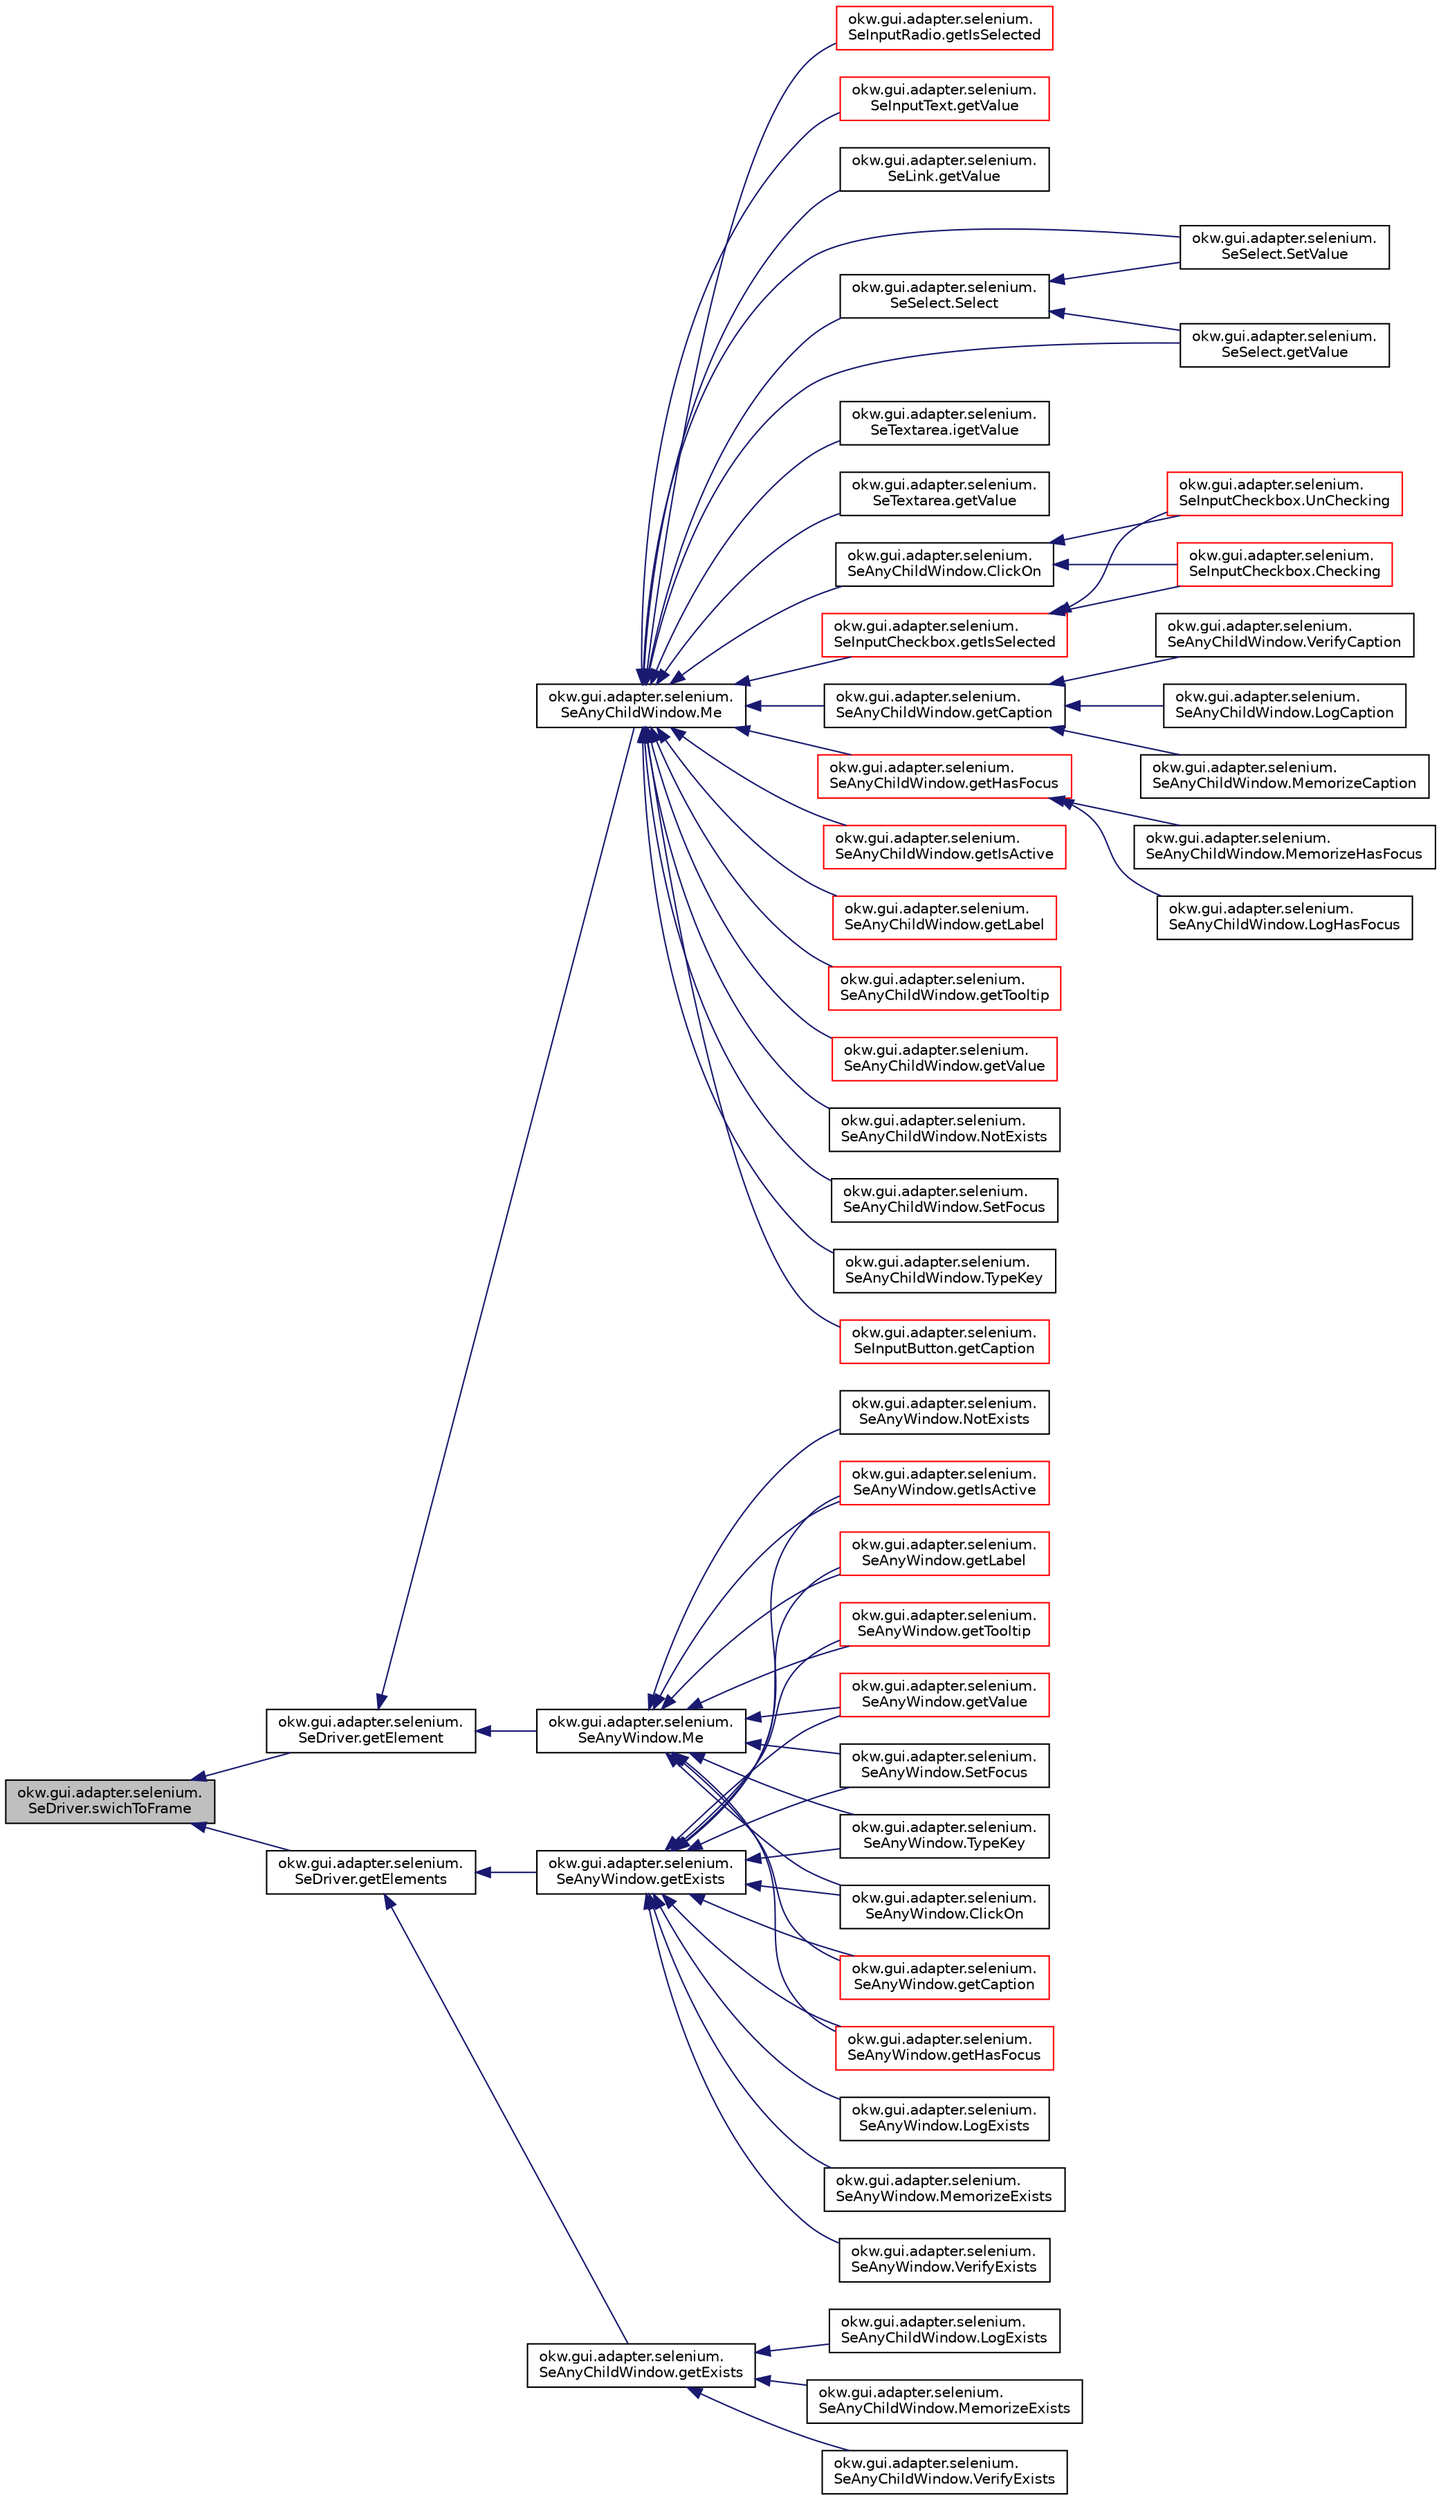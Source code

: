 digraph "okw.gui.adapter.selenium.SeDriver.swichToFrame"
{
 // INTERACTIVE_SVG=YES
  edge [fontname="Helvetica",fontsize="10",labelfontname="Helvetica",labelfontsize="10"];
  node [fontname="Helvetica",fontsize="10",shape=record];
  rankdir="LR";
  Node224 [label="okw.gui.adapter.selenium.\lSeDriver.swichToFrame",height=0.2,width=0.4,color="black", fillcolor="grey75", style="filled", fontcolor="black"];
  Node224 -> Node225 [dir="back",color="midnightblue",fontsize="10",style="solid",fontname="Helvetica"];
  Node225 [label="okw.gui.adapter.selenium.\lSeDriver.getElement",height=0.2,width=0.4,color="black", fillcolor="white", style="filled",URL="$classokw_1_1gui_1_1adapter_1_1selenium_1_1_se_driver.html#ae08fe1cf4c694bb3a4dfb1f1837b26bc",tooltip="Ermittelt das Webelement mit der gegebenen frameID und dem gegebenen Locator. "];
  Node225 -> Node226 [dir="back",color="midnightblue",fontsize="10",style="solid",fontname="Helvetica"];
  Node226 [label="okw.gui.adapter.selenium.\lSeAnyChildWindow.Me",height=0.2,width=0.4,color="black", fillcolor="white", style="filled",URL="$classokw_1_1gui_1_1adapter_1_1selenium_1_1_se_any_child_window.html#a9a138af1fc6ff850d708d66f308a2525",tooltip="Ermittelt aus dem gegebenen Locator das DOM-Elelement, welches das Objekt representiert. "];
  Node226 -> Node227 [dir="back",color="midnightblue",fontsize="10",style="solid",fontname="Helvetica"];
  Node227 [label="okw.gui.adapter.selenium.\lSeAnyChildWindow.ClickOn",height=0.2,width=0.4,color="black", fillcolor="white", style="filled",URL="$classokw_1_1gui_1_1adapter_1_1selenium_1_1_se_any_child_window.html#a16df325c8b8bb0e360ac9d9dbb50d91e",tooltip="Klickt auf das aktuelle Objekt. "];
  Node227 -> Node228 [dir="back",color="midnightblue",fontsize="10",style="solid",fontname="Helvetica"];
  Node228 [label="okw.gui.adapter.selenium.\lSeInputCheckbox.Checking",height=0.2,width=0.4,color="red", fillcolor="white", style="filled",URL="$classokw_1_1gui_1_1adapter_1_1selenium_1_1_se_input_checkbox.html#adb5453c4394bcc84970ed9394e516503",tooltip="Method verlässt die Checkbox immer angehakt, egal ob diese vorher angehakt war oder nicht..."];
  Node227 -> Node231 [dir="back",color="midnightblue",fontsize="10",style="solid",fontname="Helvetica"];
  Node231 [label="okw.gui.adapter.selenium.\lSeInputCheckbox.UnChecking",height=0.2,width=0.4,color="red", fillcolor="white", style="filled",URL="$classokw_1_1gui_1_1adapter_1_1selenium_1_1_se_input_checkbox.html#a199da37b695d0acd29d83b4eed240418",tooltip="Method verlässt die Checkbox immer unangehakt, egal ob sie vorher angehakt war oder nicht..."];
  Node226 -> Node232 [dir="back",color="midnightblue",fontsize="10",style="solid",fontname="Helvetica"];
  Node232 [label="okw.gui.adapter.selenium.\lSeAnyChildWindow.getCaption",height=0.2,width=0.4,color="black", fillcolor="white", style="filled",URL="$classokw_1_1gui_1_1adapter_1_1selenium_1_1_se_any_child_window.html#a6dbc784267dbac3feef5e421ece9aced",tooltip="Ermittelt den textuellen Inhalt der Überschrift eines HTML-Tags anhand des Attributee \"textContent\"..."];
  Node232 -> Node233 [dir="back",color="midnightblue",fontsize="10",style="solid",fontname="Helvetica"];
  Node233 [label="okw.gui.adapter.selenium.\lSeAnyChildWindow.LogCaption",height=0.2,width=0.4,color="black", fillcolor="white", style="filled",URL="$classokw_1_1gui_1_1adapter_1_1selenium_1_1_se_any_child_window.html#a92bd154bf0387bd4044fb9065d8b6113",tooltip="Ermittelt den textuellen Inhalt der Beschriftung (Caption). "];
  Node232 -> Node234 [dir="back",color="midnightblue",fontsize="10",style="solid",fontname="Helvetica"];
  Node234 [label="okw.gui.adapter.selenium.\lSeAnyChildWindow.MemorizeCaption",height=0.2,width=0.4,color="black", fillcolor="white", style="filled",URL="$classokw_1_1gui_1_1adapter_1_1selenium_1_1_se_any_child_window.html#a414b8352e88e27441e9d846d8df55582",tooltip="Ermittelt den textuellen Inhalt des Caption/Überschrift für das Schlüsselwort MerkeWert. "];
  Node232 -> Node235 [dir="back",color="midnightblue",fontsize="10",style="solid",fontname="Helvetica"];
  Node235 [label="okw.gui.adapter.selenium.\lSeAnyChildWindow.VerifyCaption",height=0.2,width=0.4,color="black", fillcolor="white", style="filled",URL="$classokw_1_1gui_1_1adapter_1_1selenium_1_1_se_any_child_window.html#adb0bc830a5de2ff25a9ea84a80e83c6a",tooltip="Ermittelt den textuellen Inhalt des ToolTips. "];
  Node226 -> Node236 [dir="back",color="midnightblue",fontsize="10",style="solid",fontname="Helvetica"];
  Node236 [label="okw.gui.adapter.selenium.\lSeAnyChildWindow.getHasFocus",height=0.2,width=0.4,color="red", fillcolor="white", style="filled",URL="$classokw_1_1gui_1_1adapter_1_1selenium_1_1_se_any_child_window.html#a3dd9beab770c688211a9244ce308505c",tooltip="Methode liefert den aktuellen Zustand Wert des Focus. "];
  Node236 -> Node237 [dir="back",color="midnightblue",fontsize="10",style="solid",fontname="Helvetica"];
  Node237 [label="okw.gui.adapter.selenium.\lSeAnyChildWindow.LogHasFocus",height=0.2,width=0.4,color="black", fillcolor="white", style="filled",URL="$classokw_1_1gui_1_1adapter_1_1selenium_1_1_se_any_child_window.html#a4b2c518a6da93a0960fed6da1cba688c",tooltip="LogHasFocus loggt, ob das aktuelle Objekt den Focus besitzt. "];
  Node236 -> Node238 [dir="back",color="midnightblue",fontsize="10",style="solid",fontname="Helvetica"];
  Node238 [label="okw.gui.adapter.selenium.\lSeAnyChildWindow.MemorizeHasFocus",height=0.2,width=0.4,color="black", fillcolor="white", style="filled",URL="$classokw_1_1gui_1_1adapter_1_1selenium_1_1_se_any_child_window.html#a584bd499ca9b87b864c662303c02787a",tooltip="Ermittelt ob das Objekt den Fokus besitz und liefert diesen für das Schlüsselwort MerkeWert..."];
  Node226 -> Node240 [dir="back",color="midnightblue",fontsize="10",style="solid",fontname="Helvetica"];
  Node240 [label="okw.gui.adapter.selenium.\lSeAnyChildWindow.getIsActive",height=0.2,width=0.4,color="red", fillcolor="white", style="filled",URL="$classokw_1_1gui_1_1adapter_1_1selenium_1_1_se_any_child_window.html#ad645cfa0e917477adffe133b1d3371d5",tooltip="Ermittelt, ob das aktuellen Objekt aktiv ist. "];
  Node226 -> Node244 [dir="back",color="midnightblue",fontsize="10",style="solid",fontname="Helvetica"];
  Node244 [label="okw.gui.adapter.selenium.\lSeAnyChildWindow.getLabel",height=0.2,width=0.4,color="red", fillcolor="white", style="filled",URL="$classokw_1_1gui_1_1adapter_1_1selenium_1_1_se_any_child_window.html#a51e404fc0a53a8de7803e22f201f6b23",tooltip="Ermittelt den textuellen Inhalt des Labels. "];
  Node226 -> Node248 [dir="back",color="midnightblue",fontsize="10",style="solid",fontname="Helvetica"];
  Node248 [label="okw.gui.adapter.selenium.\lSeAnyChildWindow.getTooltip",height=0.2,width=0.4,color="red", fillcolor="white", style="filled",URL="$classokw_1_1gui_1_1adapter_1_1selenium_1_1_se_any_child_window.html#a1c887727f8411c769a24c90d8bde67a5",tooltip="Ermittelt den textuellen Inhalt des ToolTips. "];
  Node226 -> Node252 [dir="back",color="midnightblue",fontsize="10",style="solid",fontname="Helvetica"];
  Node252 [label="okw.gui.adapter.selenium.\lSeAnyChildWindow.getValue",height=0.2,width=0.4,color="red", fillcolor="white", style="filled",URL="$classokw_1_1gui_1_1adapter_1_1selenium_1_1_se_any_child_window.html#a2fcad47248d5e447d9b3cb29a933b8df",tooltip="Liest den aktuellen Wert/Text aus dem HTML-Tag. "];
  Node226 -> Node256 [dir="back",color="midnightblue",fontsize="10",style="solid",fontname="Helvetica"];
  Node256 [label="okw.gui.adapter.selenium.\lSeAnyChildWindow.NotExists",height=0.2,width=0.4,color="black", fillcolor="white", style="filled",URL="$classokw_1_1gui_1_1adapter_1_1selenium_1_1_se_any_child_window.html#a3bac3a56e303599b56c3a1b254d19a84",tooltip="Prüft die nicht Existenz des aktuellen Objektes. "];
  Node226 -> Node257 [dir="back",color="midnightblue",fontsize="10",style="solid",fontname="Helvetica"];
  Node257 [label="okw.gui.adapter.selenium.\lSeAnyChildWindow.SetFocus",height=0.2,width=0.4,color="black", fillcolor="white", style="filled",URL="$classokw_1_1gui_1_1adapter_1_1selenium_1_1_se_any_child_window.html#a0b446a5c7e2e308a3e03450f5a31e510",tooltip="Setzt den Focus auf das Objekt. "];
  Node226 -> Node258 [dir="back",color="midnightblue",fontsize="10",style="solid",fontname="Helvetica"];
  Node258 [label="okw.gui.adapter.selenium.\lSeAnyChildWindow.TypeKey",height=0.2,width=0.4,color="black", fillcolor="white", style="filled",URL="$classokw_1_1gui_1_1adapter_1_1selenium_1_1_se_any_child_window.html#ab048c55c3dbbdbdddfabe5cfffb1d889",tooltip="Tastatureingabe in das aktuelle Objekt. "];
  Node226 -> Node259 [dir="back",color="midnightblue",fontsize="10",style="solid",fontname="Helvetica"];
  Node259 [label="okw.gui.adapter.selenium.\lSeInputButton.getCaption",height=0.2,width=0.4,color="red", fillcolor="white", style="filled",URL="$classokw_1_1gui_1_1adapter_1_1selenium_1_1_se_input_button.html#a3c2c309651daf767e1941b2b30d3fea5",tooltip="Ermittelt den textuellen Inhalt der Caption/Überschrift des Objektes. "];
  Node226 -> Node263 [dir="back",color="midnightblue",fontsize="10",style="solid",fontname="Helvetica"];
  Node263 [label="okw.gui.adapter.selenium.\lSeInputCheckbox.getIsSelected",height=0.2,width=0.4,color="red", fillcolor="white", style="filled",URL="$classokw_1_1gui_1_1adapter_1_1selenium_1_1_se_input_checkbox.html#aa5351c44da27a9f8c63ccd0315922c82",tooltip="Method liefert den aktuellen Zustand der Checkbox, \"angehakt\" oder \"nicht angehakt\". "];
  Node263 -> Node228 [dir="back",color="midnightblue",fontsize="10",style="solid",fontname="Helvetica"];
  Node263 -> Node231 [dir="back",color="midnightblue",fontsize="10",style="solid",fontname="Helvetica"];
  Node226 -> Node265 [dir="back",color="midnightblue",fontsize="10",style="solid",fontname="Helvetica"];
  Node265 [label="okw.gui.adapter.selenium.\lSeInputRadio.getIsSelected",height=0.2,width=0.4,color="red", fillcolor="white", style="filled",URL="$classokw_1_1gui_1_1adapter_1_1selenium_1_1_se_input_radio.html#a2bdc045186dd1244133cf6edaa2d45f1",tooltip="Method liefert den aktuellen Zustand des RadioButtons, ausgewählt oder nicht. "];
  Node226 -> Node267 [dir="back",color="midnightblue",fontsize="10",style="solid",fontname="Helvetica"];
  Node267 [label="okw.gui.adapter.selenium.\lSeInputText.getValue",height=0.2,width=0.4,color="red", fillcolor="white", style="filled",URL="$classokw_1_1gui_1_1adapter_1_1selenium_1_1_se_input_text.html#aca62fc718d6636750d210014eb6244d2",tooltip="Ermittelt den Wert des Textfeldes, welches dem sichtbaren . "];
  Node226 -> Node269 [dir="back",color="midnightblue",fontsize="10",style="solid",fontname="Helvetica"];
  Node269 [label="okw.gui.adapter.selenium.\lSeLink.getValue",height=0.2,width=0.4,color="black", fillcolor="white", style="filled",URL="$classokw_1_1gui_1_1adapter_1_1selenium_1_1_se_link.html#a5f07ff01898f066115ea23d3bcc10fd3",tooltip="Der Wert eines Linkes ist das Ziel des Linkes, also das Attribut href des HTML-Linkes. "];
  Node226 -> Node270 [dir="back",color="midnightblue",fontsize="10",style="solid",fontname="Helvetica"];
  Node270 [label="okw.gui.adapter.selenium.\lSeSelect.Select",height=0.2,width=0.4,color="black", fillcolor="white", style="filled",URL="$classokw_1_1gui_1_1adapter_1_1selenium_1_1_se_select.html#afdad05e1d4413b4cdce12d38b67def23",tooltip="Methode wählt einen oder mehrere Werte in einer ListBox aus. "];
  Node270 -> Node271 [dir="back",color="midnightblue",fontsize="10",style="solid",fontname="Helvetica"];
  Node271 [label="okw.gui.adapter.selenium.\lSeSelect.SetValue",height=0.2,width=0.4,color="black", fillcolor="white", style="filled",URL="$classokw_1_1gui_1_1adapter_1_1selenium_1_1_se_select.html#adadeaad5c5dbbe8c2f24e51a99de6012",tooltip="Methode setzt einen oder mehrere Werte in einer ListBox. "];
  Node270 -> Node272 [dir="back",color="midnightblue",fontsize="10",style="solid",fontname="Helvetica"];
  Node272 [label="okw.gui.adapter.selenium.\lSeSelect.getValue",height=0.2,width=0.4,color="black", fillcolor="white", style="filled",URL="$classokw_1_1gui_1_1adapter_1_1selenium_1_1_se_select.html#a9b794180edef1f6d5d11cad9f6e7e136",tooltip="Holt die aktuell ausgewählten Werte aus der ListBox. "];
  Node226 -> Node271 [dir="back",color="midnightblue",fontsize="10",style="solid",fontname="Helvetica"];
  Node226 -> Node272 [dir="back",color="midnightblue",fontsize="10",style="solid",fontname="Helvetica"];
  Node226 -> Node273 [dir="back",color="midnightblue",fontsize="10",style="solid",fontname="Helvetica"];
  Node273 [label="okw.gui.adapter.selenium.\lSeTextarea.igetValue",height=0.2,width=0.4,color="black", fillcolor="white", style="filled",URL="$classokw_1_1gui_1_1adapter_1_1selenium_1_1_se_textarea.html#ae561257a88aece7f85d04001b7ead2ae",tooltip="Ermittelt den textuellen Inhalt eines Textfeldes. "];
  Node226 -> Node274 [dir="back",color="midnightblue",fontsize="10",style="solid",fontname="Helvetica"];
  Node274 [label="okw.gui.adapter.selenium.\lSeTextarea.getValue",height=0.2,width=0.4,color="black", fillcolor="white", style="filled",URL="$classokw_1_1gui_1_1adapter_1_1selenium_1_1_se_textarea.html#a144e35802cf11c6b714bf8513691cc22",tooltip="Ermittelt den textuellen Inhalt eines Textfeldes. "];
  Node225 -> Node275 [dir="back",color="midnightblue",fontsize="10",style="solid",fontname="Helvetica"];
  Node275 [label="okw.gui.adapter.selenium.\lSeAnyWindow.Me",height=0.2,width=0.4,color="black", fillcolor="white", style="filled",URL="$classokw_1_1gui_1_1adapter_1_1selenium_1_1_se_any_window.html#a8b42bf27f4660b4807375a57fa9de815",tooltip="Ermittelt aus dem gegebenen Locator das DOM-Elelement, welches das Objekt representiert. "];
  Node275 -> Node276 [dir="back",color="midnightblue",fontsize="10",style="solid",fontname="Helvetica"];
  Node276 [label="okw.gui.adapter.selenium.\lSeAnyWindow.ClickOn",height=0.2,width=0.4,color="black", fillcolor="white", style="filled",URL="$classokw_1_1gui_1_1adapter_1_1selenium_1_1_se_any_window.html#aa12522740af84cd18ca60c08bec1ce47",tooltip="Klickt auf das aktuelle Objekt. "];
  Node275 -> Node277 [dir="back",color="midnightblue",fontsize="10",style="solid",fontname="Helvetica"];
  Node277 [label="okw.gui.adapter.selenium.\lSeAnyWindow.getCaption",height=0.2,width=0.4,color="red", fillcolor="white", style="filled",URL="$classokw_1_1gui_1_1adapter_1_1selenium_1_1_se_any_window.html#ac628cf2651ecb5ac8104a8379a3fa06e",tooltip="Ermittelt den textuellen Inhalt der Überschrift eines HTML-Tags anhand des Attributee \"textContent\"..."];
  Node275 -> Node281 [dir="back",color="midnightblue",fontsize="10",style="solid",fontname="Helvetica"];
  Node281 [label="okw.gui.adapter.selenium.\lSeAnyWindow.getHasFocus",height=0.2,width=0.4,color="red", fillcolor="white", style="filled",URL="$classokw_1_1gui_1_1adapter_1_1selenium_1_1_se_any_window.html#a2406dc361467d086f006ffe1aa8c89fe",tooltip="Methode liefert den aktuellen Zustand Wert des Focus. "];
  Node275 -> Node285 [dir="back",color="midnightblue",fontsize="10",style="solid",fontname="Helvetica"];
  Node285 [label="okw.gui.adapter.selenium.\lSeAnyWindow.getIsActive",height=0.2,width=0.4,color="red", fillcolor="white", style="filled",URL="$classokw_1_1gui_1_1adapter_1_1selenium_1_1_se_any_window.html#a471a1346a97ca3365eb4274adcde296b",tooltip="Ermittelt, ob das aktuellen Objekt aktiv ist. "];
  Node275 -> Node288 [dir="back",color="midnightblue",fontsize="10",style="solid",fontname="Helvetica"];
  Node288 [label="okw.gui.adapter.selenium.\lSeAnyWindow.getLabel",height=0.2,width=0.4,color="red", fillcolor="white", style="filled",URL="$classokw_1_1gui_1_1adapter_1_1selenium_1_1_se_any_window.html#af08a80081d265dc09e1c7968227d4b15",tooltip="Ermittelt den textuellen Inhalt des Labels. "];
  Node275 -> Node292 [dir="back",color="midnightblue",fontsize="10",style="solid",fontname="Helvetica"];
  Node292 [label="okw.gui.adapter.selenium.\lSeAnyWindow.getTooltip",height=0.2,width=0.4,color="red", fillcolor="white", style="filled",URL="$classokw_1_1gui_1_1adapter_1_1selenium_1_1_se_any_window.html#afb3aa055dd6f2604bf484a9c44f77909",tooltip="Ermittelt den textuellen Inhalt des ToolTips. "];
  Node275 -> Node296 [dir="back",color="midnightblue",fontsize="10",style="solid",fontname="Helvetica"];
  Node296 [label="okw.gui.adapter.selenium.\lSeAnyWindow.getValue",height=0.2,width=0.4,color="red", fillcolor="white", style="filled",URL="$classokw_1_1gui_1_1adapter_1_1selenium_1_1_se_any_window.html#a5d60d6ec1ef41ea4f7cc4f1bf3c65fa1",tooltip="Liest den aktuellen Wert/Text aus dem HTML-Tag. "];
  Node275 -> Node300 [dir="back",color="midnightblue",fontsize="10",style="solid",fontname="Helvetica"];
  Node300 [label="okw.gui.adapter.selenium.\lSeAnyWindow.NotExists",height=0.2,width=0.4,color="black", fillcolor="white", style="filled",URL="$classokw_1_1gui_1_1adapter_1_1selenium_1_1_se_any_window.html#a0bef055aba55927cd32eea0fe23d9805",tooltip="Prüft die nicht Existenz des aktuellen Objektes. "];
  Node275 -> Node301 [dir="back",color="midnightblue",fontsize="10",style="solid",fontname="Helvetica"];
  Node301 [label="okw.gui.adapter.selenium.\lSeAnyWindow.SetFocus",height=0.2,width=0.4,color="black", fillcolor="white", style="filled",URL="$classokw_1_1gui_1_1adapter_1_1selenium_1_1_se_any_window.html#a18cc21003d35c2cdcd17b78bf91f2045",tooltip="Setzt den Focus auf das Objekt. "];
  Node275 -> Node302 [dir="back",color="midnightblue",fontsize="10",style="solid",fontname="Helvetica"];
  Node302 [label="okw.gui.adapter.selenium.\lSeAnyWindow.TypeKey",height=0.2,width=0.4,color="black", fillcolor="white", style="filled",URL="$classokw_1_1gui_1_1adapter_1_1selenium_1_1_se_any_window.html#ab8c870d4fbe1a9eab110f75320991f64",tooltip="Tastatur Eingabe an das Objekt. "];
  Node224 -> Node303 [dir="back",color="midnightblue",fontsize="10",style="solid",fontname="Helvetica"];
  Node303 [label="okw.gui.adapter.selenium.\lSeDriver.getElements",height=0.2,width=0.4,color="black", fillcolor="white", style="filled",URL="$classokw_1_1gui_1_1adapter_1_1selenium_1_1_se_driver.html#ae71e420f6619b67bb69ca8d70455d807",tooltip="Ermittelt das Webelement mit der gegebenen frameID und dem gegebenen Locator. "];
  Node303 -> Node304 [dir="back",color="midnightblue",fontsize="10",style="solid",fontname="Helvetica"];
  Node304 [label="okw.gui.adapter.selenium.\lSeAnyChildWindow.getExists",height=0.2,width=0.4,color="black", fillcolor="white", style="filled",URL="$classokw_1_1gui_1_1adapter_1_1selenium_1_1_se_any_child_window.html#abbf4e30bd11acd1ad0c06706a6e43871",tooltip="Prüft die Existenz des aktuellen Objektes. "];
  Node304 -> Node305 [dir="back",color="midnightblue",fontsize="10",style="solid",fontname="Helvetica"];
  Node305 [label="okw.gui.adapter.selenium.\lSeAnyChildWindow.LogExists",height=0.2,width=0.4,color="black", fillcolor="white", style="filled",URL="$classokw_1_1gui_1_1adapter_1_1selenium_1_1_se_any_child_window.html#a77468a67b30058f840a2c6c1bbcf44f6",tooltip="LogExists loggt, ob das aktuelle Objekt existiert. "];
  Node304 -> Node306 [dir="back",color="midnightblue",fontsize="10",style="solid",fontname="Helvetica"];
  Node306 [label="okw.gui.adapter.selenium.\lSeAnyChildWindow.MemorizeExists",height=0.2,width=0.4,color="black", fillcolor="white", style="filled",URL="$classokw_1_1gui_1_1adapter_1_1selenium_1_1_se_any_child_window.html#a851c4e1bf2147aece7493acfad6d2fba",tooltip="Ermittelt ob das Atuelle Objekt existiert, für das Schlüsselwort MerkeVorhanden. "];
  Node304 -> Node307 [dir="back",color="midnightblue",fontsize="10",style="solid",fontname="Helvetica"];
  Node307 [label="okw.gui.adapter.selenium.\lSeAnyChildWindow.VerifyExists",height=0.2,width=0.4,color="black", fillcolor="white", style="filled",URL="$classokw_1_1gui_1_1adapter_1_1selenium_1_1_se_any_child_window.html#aa267e861bf7e7dc9e0c932e6ca5e8579",tooltip="Ermittelt/Prüft, ob das aktuelle Objekt existiert. "];
  Node303 -> Node308 [dir="back",color="midnightblue",fontsize="10",style="solid",fontname="Helvetica"];
  Node308 [label="okw.gui.adapter.selenium.\lSeAnyWindow.getExists",height=0.2,width=0.4,color="black", fillcolor="white", style="filled",URL="$classokw_1_1gui_1_1adapter_1_1selenium_1_1_se_any_window.html#ad806d20bf0e42d47e0aa5282532d3230",tooltip="Prüft die Existenz des aktuellen Objektes. "];
  Node308 -> Node276 [dir="back",color="midnightblue",fontsize="10",style="solid",fontname="Helvetica"];
  Node308 -> Node277 [dir="back",color="midnightblue",fontsize="10",style="solid",fontname="Helvetica"];
  Node308 -> Node281 [dir="back",color="midnightblue",fontsize="10",style="solid",fontname="Helvetica"];
  Node308 -> Node285 [dir="back",color="midnightblue",fontsize="10",style="solid",fontname="Helvetica"];
  Node308 -> Node288 [dir="back",color="midnightblue",fontsize="10",style="solid",fontname="Helvetica"];
  Node308 -> Node292 [dir="back",color="midnightblue",fontsize="10",style="solid",fontname="Helvetica"];
  Node308 -> Node296 [dir="back",color="midnightblue",fontsize="10",style="solid",fontname="Helvetica"];
  Node308 -> Node309 [dir="back",color="midnightblue",fontsize="10",style="solid",fontname="Helvetica"];
  Node309 [label="okw.gui.adapter.selenium.\lSeAnyWindow.LogExists",height=0.2,width=0.4,color="black", fillcolor="white", style="filled",URL="$classokw_1_1gui_1_1adapter_1_1selenium_1_1_se_any_window.html#a1db45676819106c384627ab997407cee",tooltip="Ermittelt den textuellen Inhalt des ToolTips. "];
  Node308 -> Node310 [dir="back",color="midnightblue",fontsize="10",style="solid",fontname="Helvetica"];
  Node310 [label="okw.gui.adapter.selenium.\lSeAnyWindow.MemorizeExists",height=0.2,width=0.4,color="black", fillcolor="white", style="filled",URL="$classokw_1_1gui_1_1adapter_1_1selenium_1_1_se_any_window.html#a6c7e14fc8dcfe45a9a17a132dda24187",tooltip="Ermittelt ob das Atuelle Objekt existiert, für das Schlüsselwort MerkeVorhanden. "];
  Node308 -> Node301 [dir="back",color="midnightblue",fontsize="10",style="solid",fontname="Helvetica"];
  Node308 -> Node302 [dir="back",color="midnightblue",fontsize="10",style="solid",fontname="Helvetica"];
  Node308 -> Node311 [dir="back",color="midnightblue",fontsize="10",style="solid",fontname="Helvetica"];
  Node311 [label="okw.gui.adapter.selenium.\lSeAnyWindow.VerifyExists",height=0.2,width=0.4,color="black", fillcolor="white", style="filled",URL="$classokw_1_1gui_1_1adapter_1_1selenium_1_1_se_any_window.html#aa6bdf957546ce613e5a5922de84736a3",tooltip="Ermittelt/Prüft, ob das aktuelle Objekt existiert. "];
}
